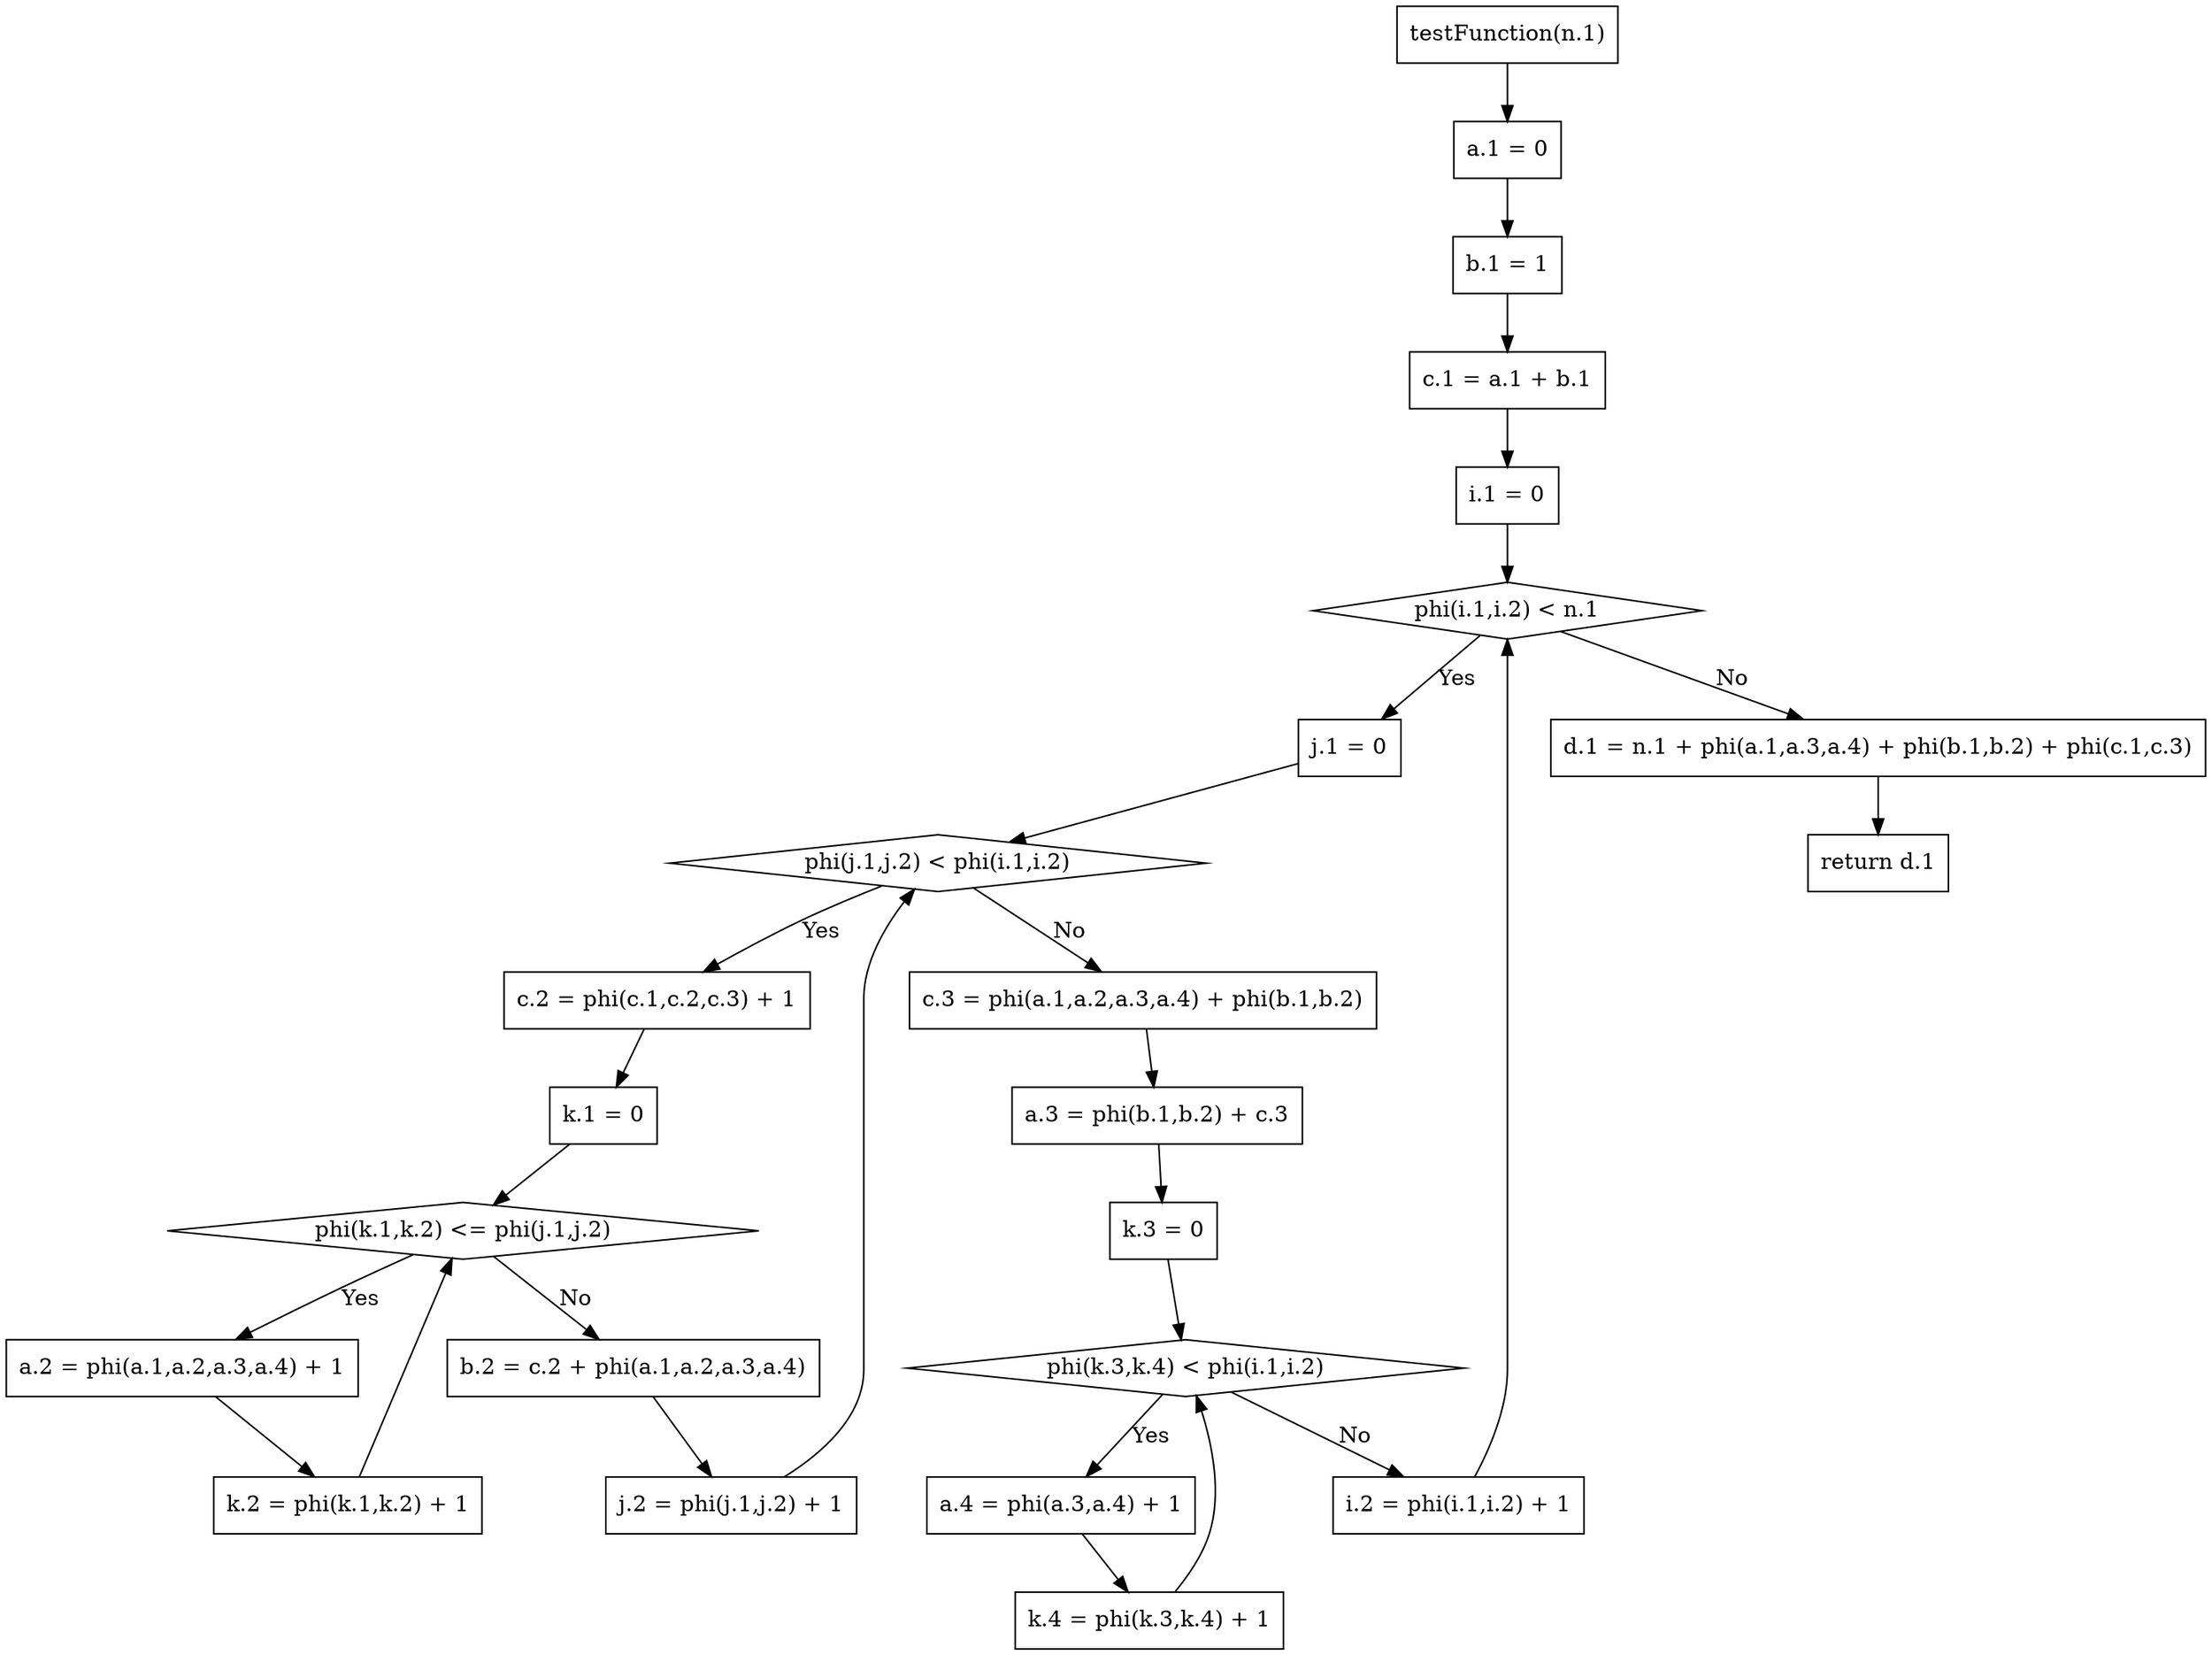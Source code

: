 digraph "gr" {
"1" ["label"="testFunction(n.1)","shape"="box"]
"2" ["label"="a.1 = 0","shape"="box"]
"3" ["label"="b.1 = 1","shape"="box"]
"4" ["label"="c.1 = a.1 + b.1","shape"="box"]
"5" ["label"="i.1 = 0","shape"="box"]
"6" ["label"="phi(i.1,i.2) < n.1","shape"="diamond"]
"8" ["label"="j.1 = 0","shape"="box"]
"9" ["label"="phi(j.1,j.2) < phi(i.1,i.2)","shape"="diamond"]
"11" ["label"="c.2 = phi(c.1,c.2,c.3) + 1","shape"="box"]
"12" ["label"="k.1 = 0","shape"="box"]
"13" ["label"="phi(k.1,k.2) <= phi(j.1,j.2)","shape"="diamond"]
"15" ["label"="a.2 = phi(a.1,a.2,a.3,a.4) + 1","shape"="box"]
"14" ["label"="k.2 = phi(k.1,k.2) + 1","shape"="box"]
"16" ["label"="b.2 = c.2 + phi(a.1,a.2,a.3,a.4)","shape"="box"]
"10" ["label"="j.2 = phi(j.1,j.2) + 1","shape"="box"]
"17" ["label"="c.3 = phi(a.1,a.2,a.3,a.4) + phi(b.1,b.2)","shape"="box"]
"18" ["label"="a.3 = phi(b.1,b.2) + c.3","shape"="box"]
"19" ["label"="k.3 = 0","shape"="box"]
"20" ["label"="phi(k.3,k.4) < phi(i.1,i.2)","shape"="diamond"]
"22" ["label"="a.4 = phi(a.3,a.4) + 1","shape"="box"]
"21" ["label"="k.4 = phi(k.3,k.4) + 1","shape"="box"]
"7" ["label"="i.2 = phi(i.1,i.2) + 1","shape"="box"]
"23" ["label"="d.1 = n.1 + phi(a.1,a.3,a.4) + phi(b.1,b.2) + phi(c.1,c.3)","shape"="box"]
"24" ["label"="return d.1","shape"="box"]
"1" -> "2" ["label"=""]
"2" -> "3" ["label"=""]
"3" -> "4" ["label"=""]
"4" -> "5" ["label"=""]
"5" -> "6" ["label"=""]
"6" -> "8" ["label"="Yes"]
"8" -> "9" ["label"=""]
"9" -> "11" ["label"="Yes"]
"11" -> "12" ["label"=""]
"12" -> "13" ["label"=""]
"13" -> "15" ["label"="Yes"]
"15" -> "14" ["label"=""]
"14" -> "13" ["label"=""]
"13" -> "16" ["label"="No"]
"16" -> "10" ["label"=""]
"10" -> "9" ["label"=""]
"9" -> "17" ["label"="No"]
"17" -> "18" ["label"=""]
"18" -> "19" ["label"=""]
"19" -> "20" ["label"=""]
"20" -> "22" ["label"="Yes"]
"22" -> "21" ["label"=""]
"21" -> "20" ["label"=""]
"20" -> "7" ["label"="No"]
"7" -> "6" ["label"=""]
"6" -> "23" ["label"="No"]
"23" -> "24" ["label"=""]
}